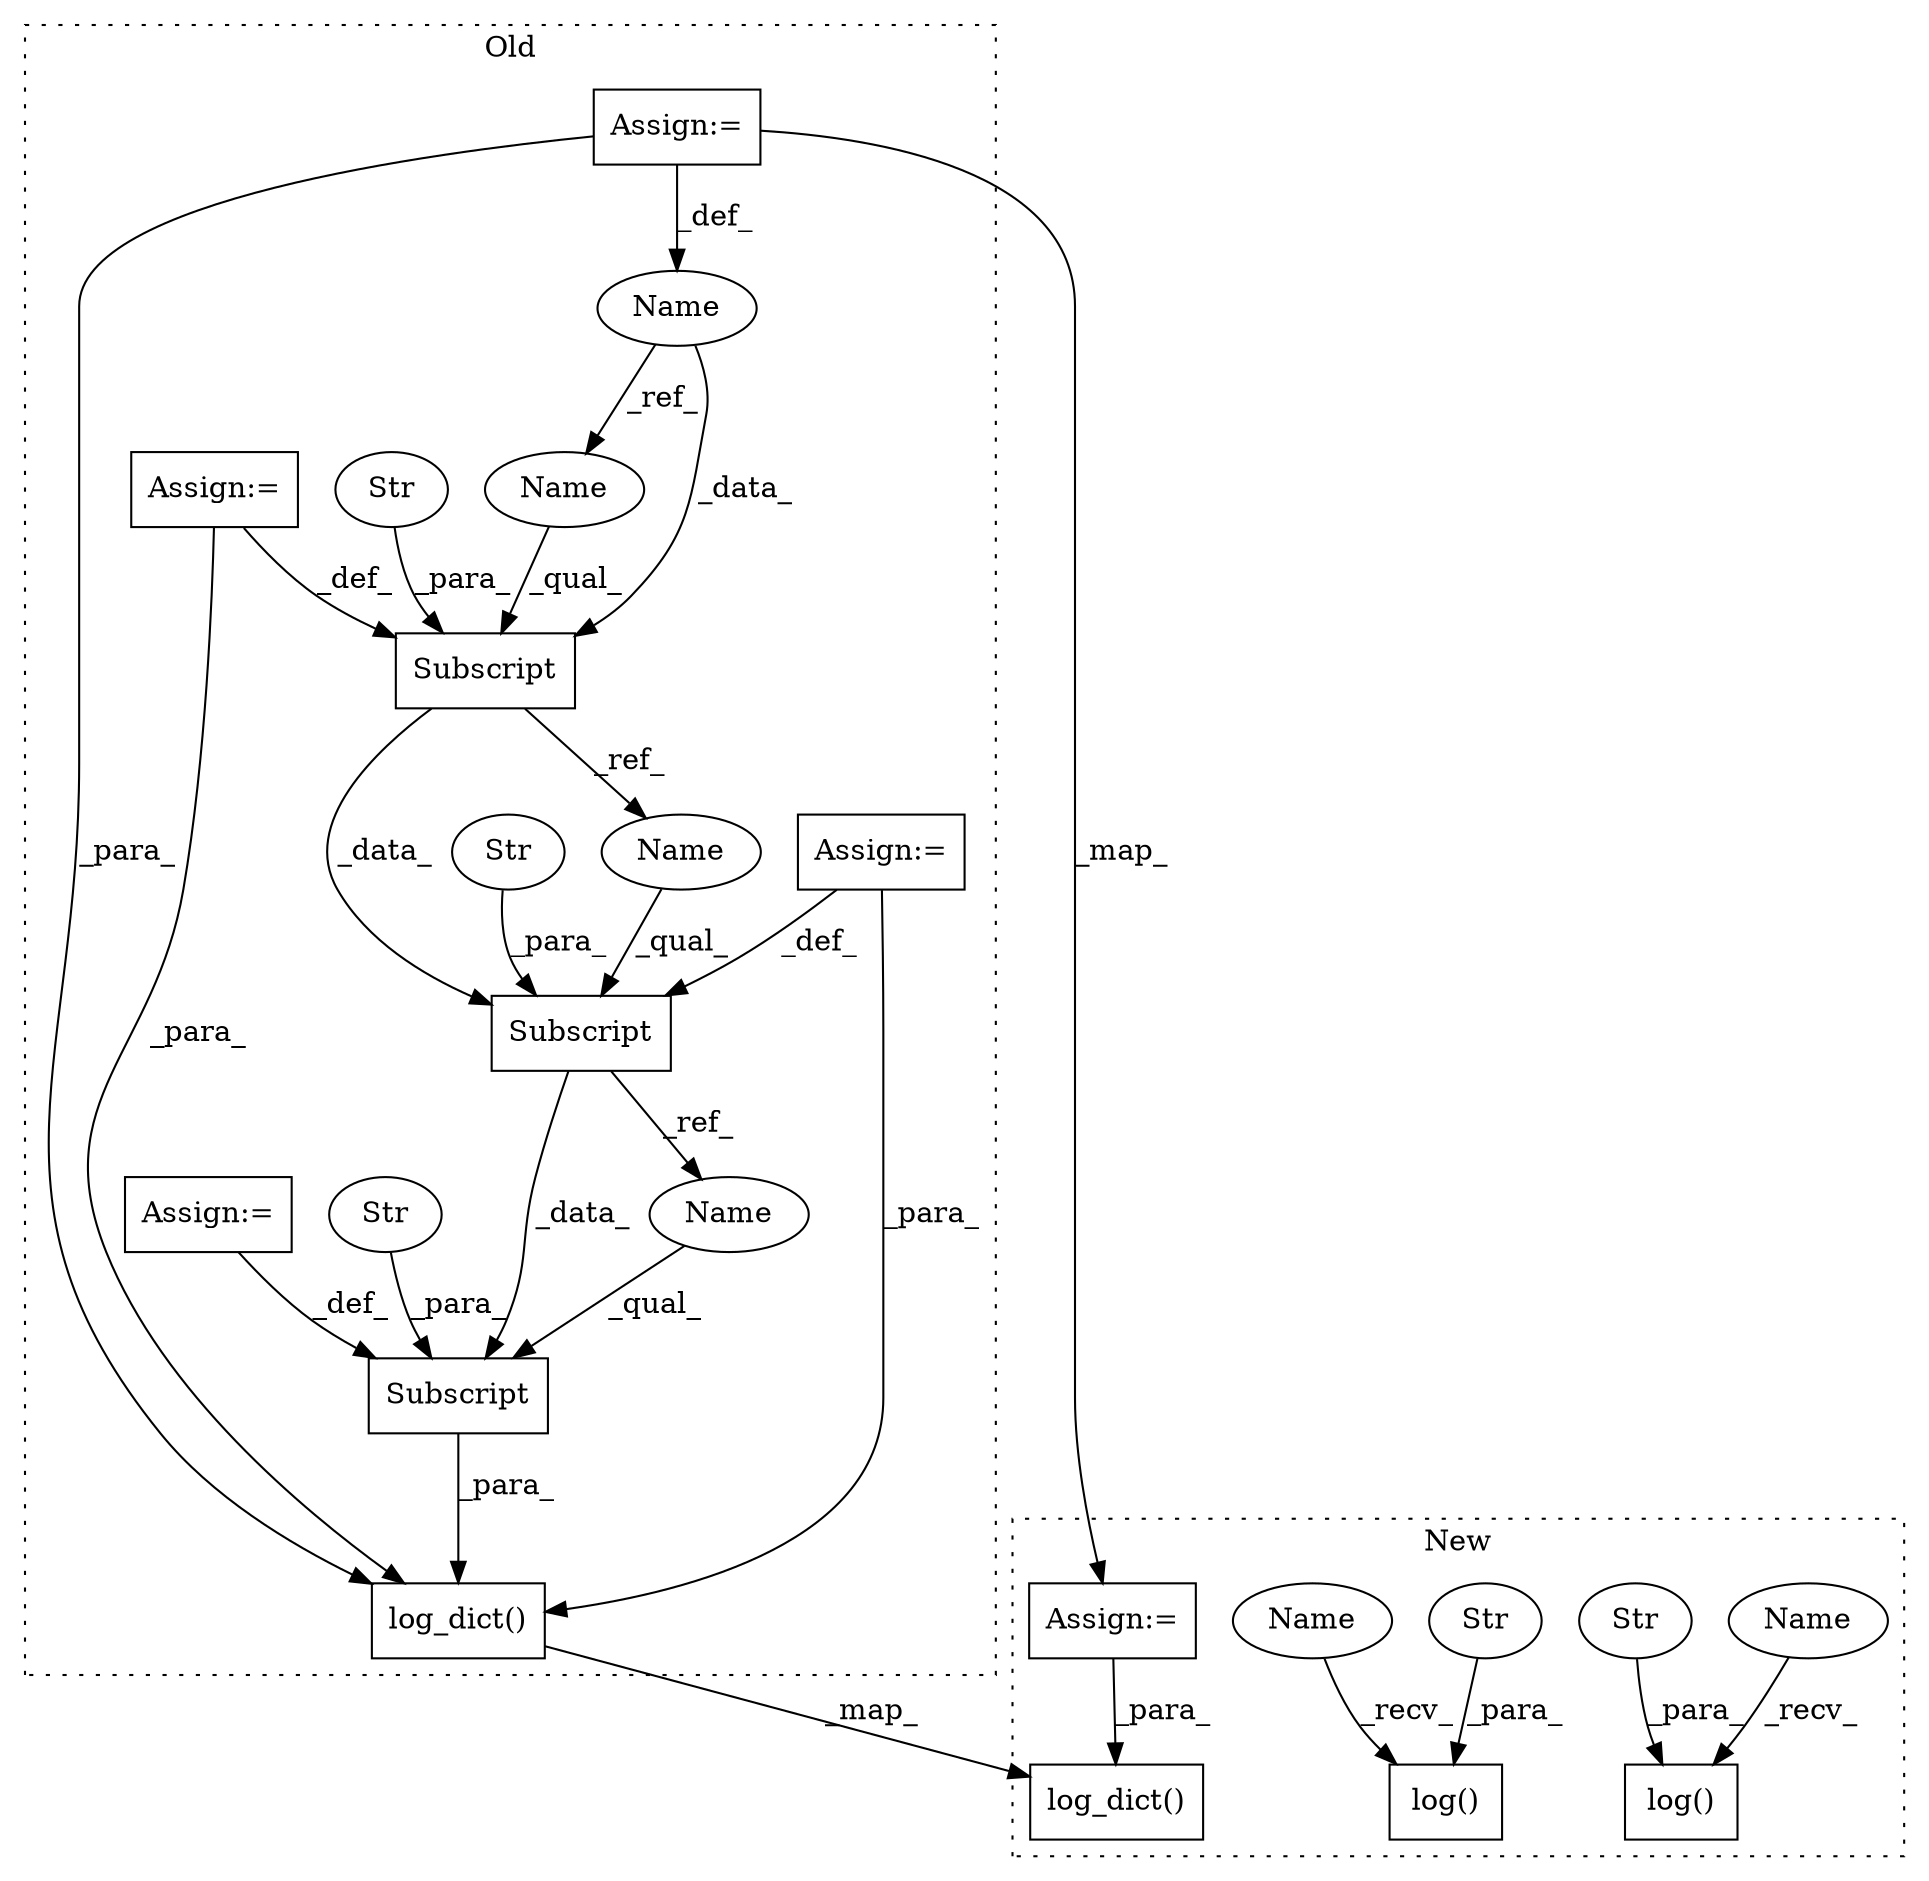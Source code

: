 digraph G {
subgraph cluster0 {
1 [label="Subscript" a="63" s="6873,0" l="26,0" shape="box"];
3 [label="Str" a="66" s="6882" l="16" shape="ellipse"];
7 [label="Subscript" a="63" s="6830,0" l="26,0" shape="box"];
8 [label="Str" a="66" s="6839" l="16" shape="ellipse"];
9 [label="Assign:=" a="68" s="6899" l="3" shape="box"];
10 [label="Subscript" a="63" s="6788,0" l="24,0" shape="box"];
11 [label="Str" a="66" s="6797" l="14" shape="ellipse"];
12 [label="Name" a="87" s="6756" l="8" shape="ellipse"];
13 [label="Assign:=" a="68" s="6856" l="3" shape="box"];
14 [label="Assign:=" a="68" s="6812" l="3" shape="box"];
16 [label="log_dict()" a="75" s="7057,7079" l="14,30" shape="box"];
18 [label="Assign:=" a="68" s="6764" l="3" shape="box"];
19 [label="Name" a="87" s="6830" l="8" shape="ellipse"];
20 [label="Name" a="87" s="6788" l="8" shape="ellipse"];
21 [label="Name" a="87" s="6873" l="8" shape="ellipse"];
label = "Old";
style="dotted";
}
subgraph cluster1 {
2 [label="log()" a="75" s="6687,6718" l="9,29" shape="box"];
4 [label="Str" a="66" s="6696" l="16" shape="ellipse"];
5 [label="log()" a="75" s="6617,6649" l="9,29" shape="box"];
6 [label="Str" a="66" s="6626" l="16" shape="ellipse"];
15 [label="log_dict()" a="75" s="6933,6955" l="14,30" shape="box"];
17 [label="Assign:=" a="68" s="6805" l="3" shape="box"];
22 [label="Name" a="87" s="6617" l="4" shape="ellipse"];
23 [label="Name" a="87" s="6687" l="4" shape="ellipse"];
label = "New";
style="dotted";
}
1 -> 16 [label="_para_"];
3 -> 1 [label="_para_"];
4 -> 2 [label="_para_"];
6 -> 5 [label="_para_"];
7 -> 1 [label="_data_"];
7 -> 21 [label="_ref_"];
8 -> 7 [label="_para_"];
9 -> 1 [label="_def_"];
10 -> 7 [label="_data_"];
10 -> 19 [label="_ref_"];
11 -> 10 [label="_para_"];
12 -> 10 [label="_data_"];
12 -> 20 [label="_ref_"];
13 -> 16 [label="_para_"];
13 -> 7 [label="_def_"];
14 -> 10 [label="_def_"];
14 -> 16 [label="_para_"];
16 -> 15 [label="_map_"];
17 -> 15 [label="_para_"];
18 -> 12 [label="_def_"];
18 -> 17 [label="_map_"];
18 -> 16 [label="_para_"];
19 -> 7 [label="_qual_"];
20 -> 10 [label="_qual_"];
21 -> 1 [label="_qual_"];
22 -> 5 [label="_recv_"];
23 -> 2 [label="_recv_"];
}